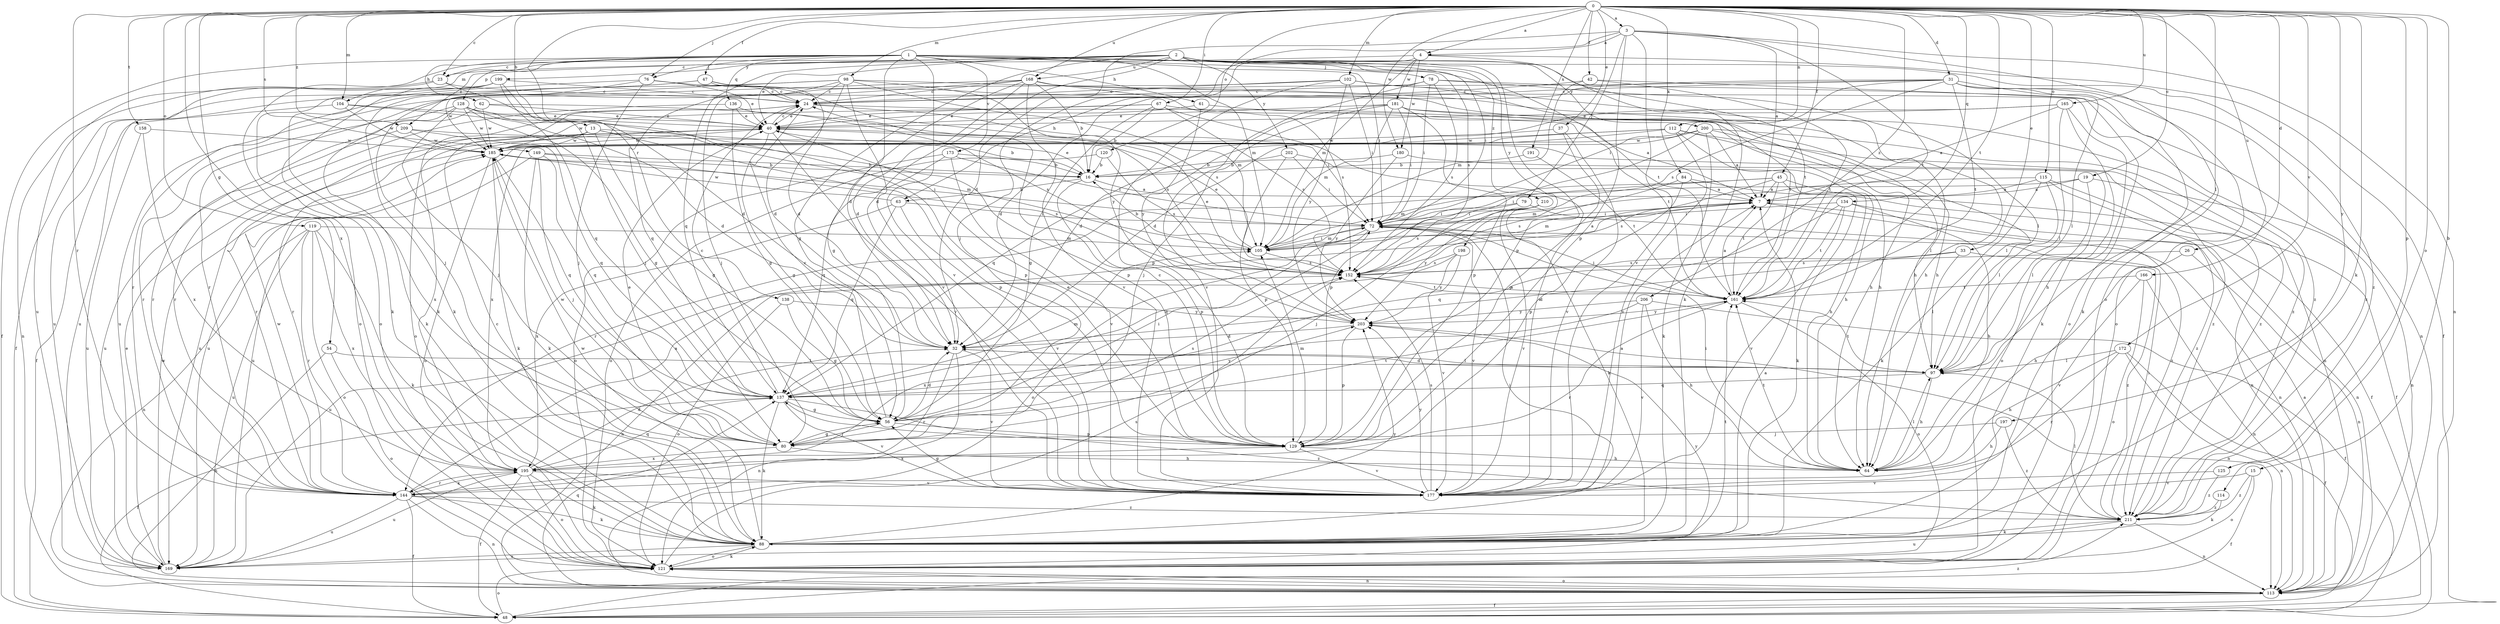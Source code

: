 strict digraph  {
0;
1;
2;
3;
4;
7;
13;
15;
16;
19;
23;
24;
26;
31;
32;
33;
37;
40;
42;
45;
47;
48;
54;
56;
61;
62;
63;
64;
67;
72;
76;
78;
79;
80;
84;
88;
97;
98;
102;
104;
105;
112;
113;
114;
115;
119;
120;
121;
125;
128;
129;
134;
136;
137;
138;
144;
149;
152;
158;
161;
165;
166;
168;
169;
172;
173;
177;
180;
181;
185;
191;
195;
197;
198;
199;
200;
202;
203;
206;
209;
210;
211;
0 -> 3  [label=a];
0 -> 4  [label=a];
0 -> 13  [label=b];
0 -> 15  [label=b];
0 -> 19  [label=c];
0 -> 23  [label=c];
0 -> 26  [label=d];
0 -> 31  [label=d];
0 -> 33  [label=e];
0 -> 37  [label=e];
0 -> 42  [label=f];
0 -> 45  [label=f];
0 -> 47  [label=f];
0 -> 54  [label=g];
0 -> 67  [label=i];
0 -> 76  [label=j];
0 -> 84  [label=k];
0 -> 88  [label=k];
0 -> 97  [label=l];
0 -> 98  [label=m];
0 -> 102  [label=m];
0 -> 104  [label=m];
0 -> 112  [label=n];
0 -> 114  [label=o];
0 -> 115  [label=o];
0 -> 119  [label=o];
0 -> 120  [label=o];
0 -> 125  [label=p];
0 -> 134  [label=q];
0 -> 138  [label=r];
0 -> 144  [label=r];
0 -> 149  [label=s];
0 -> 158  [label=t];
0 -> 161  [label=t];
0 -> 165  [label=u];
0 -> 166  [label=u];
0 -> 168  [label=u];
0 -> 172  [label=v];
0 -> 180  [label=w];
0 -> 191  [label=x];
0 -> 195  [label=x];
0 -> 197  [label=y];
0 -> 206  [label=z];
0 -> 209  [label=z];
1 -> 23  [label=c];
1 -> 32  [label=d];
1 -> 48  [label=f];
1 -> 61  [label=h];
1 -> 62  [label=h];
1 -> 72  [label=i];
1 -> 76  [label=j];
1 -> 78  [label=j];
1 -> 104  [label=m];
1 -> 105  [label=m];
1 -> 128  [label=p];
1 -> 136  [label=q];
1 -> 152  [label=s];
1 -> 161  [label=t];
1 -> 173  [label=v];
1 -> 177  [label=v];
2 -> 32  [label=d];
2 -> 40  [label=e];
2 -> 56  [label=g];
2 -> 72  [label=i];
2 -> 129  [label=p];
2 -> 137  [label=q];
2 -> 161  [label=t];
2 -> 168  [label=u];
2 -> 169  [label=u];
2 -> 198  [label=y];
2 -> 199  [label=y];
2 -> 200  [label=y];
2 -> 202  [label=y];
2 -> 209  [label=z];
2 -> 210  [label=z];
2 -> 211  [label=z];
3 -> 4  [label=a];
3 -> 7  [label=a];
3 -> 32  [label=d];
3 -> 79  [label=j];
3 -> 80  [label=j];
3 -> 113  [label=n];
3 -> 121  [label=o];
3 -> 129  [label=p];
3 -> 161  [label=t];
3 -> 177  [label=v];
4 -> 23  [label=c];
4 -> 48  [label=f];
4 -> 63  [label=h];
4 -> 88  [label=k];
4 -> 105  [label=m];
4 -> 180  [label=w];
4 -> 181  [label=w];
7 -> 72  [label=i];
7 -> 105  [label=m];
7 -> 113  [label=n];
13 -> 16  [label=b];
13 -> 56  [label=g];
13 -> 105  [label=m];
13 -> 129  [label=p];
13 -> 144  [label=r];
13 -> 185  [label=w];
13 -> 195  [label=x];
15 -> 48  [label=f];
15 -> 121  [label=o];
15 -> 177  [label=v];
15 -> 211  [label=z];
16 -> 7  [label=a];
16 -> 40  [label=e];
16 -> 63  [label=h];
16 -> 129  [label=p];
19 -> 7  [label=a];
19 -> 97  [label=l];
19 -> 113  [label=n];
19 -> 144  [label=r];
23 -> 24  [label=c];
23 -> 32  [label=d];
23 -> 113  [label=n];
23 -> 121  [label=o];
24 -> 40  [label=e];
24 -> 64  [label=h];
24 -> 72  [label=i];
24 -> 121  [label=o];
26 -> 64  [label=h];
26 -> 113  [label=n];
26 -> 152  [label=s];
31 -> 24  [label=c];
31 -> 32  [label=d];
31 -> 72  [label=i];
31 -> 88  [label=k];
31 -> 97  [label=l];
31 -> 113  [label=n];
31 -> 121  [label=o];
31 -> 152  [label=s];
31 -> 161  [label=t];
31 -> 169  [label=u];
32 -> 97  [label=l];
32 -> 113  [label=n];
32 -> 144  [label=r];
32 -> 177  [label=v];
33 -> 32  [label=d];
33 -> 97  [label=l];
33 -> 152  [label=s];
33 -> 211  [label=z];
37 -> 129  [label=p];
37 -> 177  [label=v];
37 -> 185  [label=w];
40 -> 24  [label=c];
40 -> 56  [label=g];
40 -> 144  [label=r];
40 -> 169  [label=u];
40 -> 177  [label=v];
40 -> 185  [label=w];
42 -> 24  [label=c];
42 -> 105  [label=m];
42 -> 121  [label=o];
42 -> 161  [label=t];
45 -> 7  [label=a];
45 -> 48  [label=f];
45 -> 72  [label=i];
45 -> 88  [label=k];
45 -> 105  [label=m];
45 -> 152  [label=s];
45 -> 161  [label=t];
47 -> 24  [label=c];
47 -> 32  [label=d];
47 -> 64  [label=h];
47 -> 88  [label=k];
47 -> 144  [label=r];
48 -> 121  [label=o];
48 -> 211  [label=z];
54 -> 97  [label=l];
54 -> 113  [label=n];
54 -> 121  [label=o];
56 -> 24  [label=c];
56 -> 32  [label=d];
56 -> 72  [label=i];
56 -> 80  [label=j];
56 -> 129  [label=p];
56 -> 152  [label=s];
56 -> 161  [label=t];
61 -> 40  [label=e];
61 -> 64  [label=h];
61 -> 203  [label=y];
62 -> 40  [label=e];
62 -> 144  [label=r];
62 -> 152  [label=s];
62 -> 185  [label=w];
63 -> 72  [label=i];
63 -> 137  [label=q];
63 -> 177  [label=v];
63 -> 185  [label=w];
63 -> 195  [label=x];
64 -> 72  [label=i];
64 -> 97  [label=l];
64 -> 161  [label=t];
67 -> 16  [label=b];
67 -> 40  [label=e];
67 -> 56  [label=g];
67 -> 152  [label=s];
67 -> 161  [label=t];
67 -> 177  [label=v];
67 -> 185  [label=w];
72 -> 105  [label=m];
72 -> 121  [label=o];
72 -> 137  [label=q];
72 -> 177  [label=v];
76 -> 24  [label=c];
76 -> 40  [label=e];
76 -> 80  [label=j];
76 -> 88  [label=k];
76 -> 152  [label=s];
76 -> 185  [label=w];
78 -> 24  [label=c];
78 -> 72  [label=i];
78 -> 97  [label=l];
78 -> 152  [label=s];
78 -> 177  [label=v];
78 -> 211  [label=z];
79 -> 72  [label=i];
79 -> 152  [label=s];
79 -> 211  [label=z];
80 -> 40  [label=e];
80 -> 56  [label=g];
80 -> 64  [label=h];
80 -> 185  [label=w];
80 -> 195  [label=x];
84 -> 7  [label=a];
84 -> 48  [label=f];
84 -> 129  [label=p];
84 -> 152  [label=s];
88 -> 7  [label=a];
88 -> 24  [label=c];
88 -> 72  [label=i];
88 -> 121  [label=o];
88 -> 161  [label=t];
88 -> 169  [label=u];
88 -> 185  [label=w];
88 -> 203  [label=y];
97 -> 32  [label=d];
97 -> 64  [label=h];
97 -> 137  [label=q];
97 -> 161  [label=t];
98 -> 24  [label=c];
98 -> 32  [label=d];
98 -> 48  [label=f];
98 -> 80  [label=j];
98 -> 105  [label=m];
98 -> 137  [label=q];
98 -> 177  [label=v];
98 -> 203  [label=y];
98 -> 211  [label=z];
102 -> 24  [label=c];
102 -> 64  [label=h];
102 -> 72  [label=i];
102 -> 129  [label=p];
102 -> 161  [label=t];
102 -> 169  [label=u];
102 -> 203  [label=y];
104 -> 40  [label=e];
104 -> 48  [label=f];
104 -> 129  [label=p];
104 -> 185  [label=w];
105 -> 7  [label=a];
105 -> 16  [label=b];
105 -> 40  [label=e];
105 -> 72  [label=i];
105 -> 152  [label=s];
112 -> 64  [label=h];
112 -> 97  [label=l];
112 -> 169  [label=u];
112 -> 177  [label=v];
112 -> 185  [label=w];
112 -> 195  [label=x];
112 -> 211  [label=z];
113 -> 7  [label=a];
113 -> 48  [label=f];
113 -> 121  [label=o];
113 -> 137  [label=q];
114 -> 88  [label=k];
114 -> 211  [label=z];
115 -> 7  [label=a];
115 -> 88  [label=k];
115 -> 97  [label=l];
115 -> 105  [label=m];
115 -> 113  [label=n];
115 -> 211  [label=z];
119 -> 88  [label=k];
119 -> 105  [label=m];
119 -> 113  [label=n];
119 -> 121  [label=o];
119 -> 144  [label=r];
119 -> 169  [label=u];
119 -> 195  [label=x];
120 -> 16  [label=b];
120 -> 121  [label=o];
120 -> 152  [label=s];
121 -> 88  [label=k];
121 -> 113  [label=n];
121 -> 152  [label=s];
121 -> 203  [label=y];
125 -> 177  [label=v];
125 -> 211  [label=z];
128 -> 32  [label=d];
128 -> 40  [label=e];
128 -> 56  [label=g];
128 -> 80  [label=j];
128 -> 88  [label=k];
128 -> 129  [label=p];
128 -> 144  [label=r];
128 -> 185  [label=w];
129 -> 24  [label=c];
129 -> 40  [label=e];
129 -> 64  [label=h];
129 -> 105  [label=m];
129 -> 137  [label=q];
129 -> 177  [label=v];
129 -> 195  [label=x];
134 -> 64  [label=h];
134 -> 72  [label=i];
134 -> 113  [label=n];
134 -> 137  [label=q];
134 -> 161  [label=t];
134 -> 177  [label=v];
136 -> 40  [label=e];
136 -> 56  [label=g];
136 -> 144  [label=r];
136 -> 152  [label=s];
137 -> 24  [label=c];
137 -> 48  [label=f];
137 -> 56  [label=g];
137 -> 88  [label=k];
137 -> 105  [label=m];
137 -> 177  [label=v];
137 -> 203  [label=y];
137 -> 211  [label=z];
138 -> 56  [label=g];
138 -> 121  [label=o];
138 -> 203  [label=y];
144 -> 7  [label=a];
144 -> 48  [label=f];
144 -> 88  [label=k];
144 -> 113  [label=n];
144 -> 169  [label=u];
144 -> 185  [label=w];
144 -> 195  [label=x];
144 -> 211  [label=z];
149 -> 16  [label=b];
149 -> 80  [label=j];
149 -> 88  [label=k];
149 -> 137  [label=q];
149 -> 152  [label=s];
149 -> 169  [label=u];
152 -> 40  [label=e];
152 -> 113  [label=n];
152 -> 161  [label=t];
158 -> 169  [label=u];
158 -> 185  [label=w];
158 -> 195  [label=x];
161 -> 7  [label=a];
161 -> 72  [label=i];
161 -> 121  [label=o];
161 -> 144  [label=r];
161 -> 152  [label=s];
161 -> 203  [label=y];
165 -> 7  [label=a];
165 -> 32  [label=d];
165 -> 40  [label=e];
165 -> 64  [label=h];
165 -> 88  [label=k];
165 -> 97  [label=l];
166 -> 113  [label=n];
166 -> 121  [label=o];
166 -> 161  [label=t];
166 -> 177  [label=v];
168 -> 16  [label=b];
168 -> 24  [label=c];
168 -> 32  [label=d];
168 -> 56  [label=g];
168 -> 64  [label=h];
168 -> 80  [label=j];
168 -> 144  [label=r];
168 -> 152  [label=s];
168 -> 177  [label=v];
169 -> 40  [label=e];
169 -> 185  [label=w];
172 -> 48  [label=f];
172 -> 64  [label=h];
172 -> 97  [label=l];
172 -> 113  [label=n];
172 -> 144  [label=r];
173 -> 16  [label=b];
173 -> 72  [label=i];
173 -> 121  [label=o];
173 -> 137  [label=q];
173 -> 177  [label=v];
177 -> 7  [label=a];
177 -> 56  [label=g];
177 -> 152  [label=s];
177 -> 203  [label=y];
180 -> 16  [label=b];
180 -> 121  [label=o];
180 -> 203  [label=y];
181 -> 7  [label=a];
181 -> 32  [label=d];
181 -> 40  [label=e];
181 -> 72  [label=i];
181 -> 80  [label=j];
181 -> 105  [label=m];
181 -> 129  [label=p];
181 -> 211  [label=z];
185 -> 16  [label=b];
185 -> 72  [label=i];
185 -> 88  [label=k];
185 -> 121  [label=o];
185 -> 137  [label=q];
191 -> 16  [label=b];
191 -> 161  [label=t];
195 -> 32  [label=d];
195 -> 48  [label=f];
195 -> 88  [label=k];
195 -> 121  [label=o];
195 -> 137  [label=q];
195 -> 144  [label=r];
195 -> 169  [label=u];
195 -> 177  [label=v];
197 -> 64  [label=h];
197 -> 80  [label=j];
197 -> 211  [label=z];
198 -> 152  [label=s];
198 -> 169  [label=u];
198 -> 177  [label=v];
198 -> 203  [label=y];
199 -> 24  [label=c];
199 -> 80  [label=j];
199 -> 88  [label=k];
199 -> 121  [label=o];
199 -> 137  [label=q];
199 -> 169  [label=u];
200 -> 7  [label=a];
200 -> 88  [label=k];
200 -> 97  [label=l];
200 -> 113  [label=n];
200 -> 129  [label=p];
200 -> 137  [label=q];
200 -> 185  [label=w];
202 -> 16  [label=b];
202 -> 64  [label=h];
202 -> 72  [label=i];
202 -> 129  [label=p];
203 -> 32  [label=d];
203 -> 113  [label=n];
203 -> 129  [label=p];
206 -> 48  [label=f];
206 -> 64  [label=h];
206 -> 177  [label=v];
206 -> 195  [label=x];
206 -> 203  [label=y];
209 -> 137  [label=q];
209 -> 169  [label=u];
209 -> 185  [label=w];
209 -> 211  [label=z];
210 -> 72  [label=i];
210 -> 80  [label=j];
210 -> 88  [label=k];
210 -> 177  [label=v];
210 -> 203  [label=y];
211 -> 72  [label=i];
211 -> 88  [label=k];
211 -> 97  [label=l];
211 -> 113  [label=n];
211 -> 169  [label=u];
}
